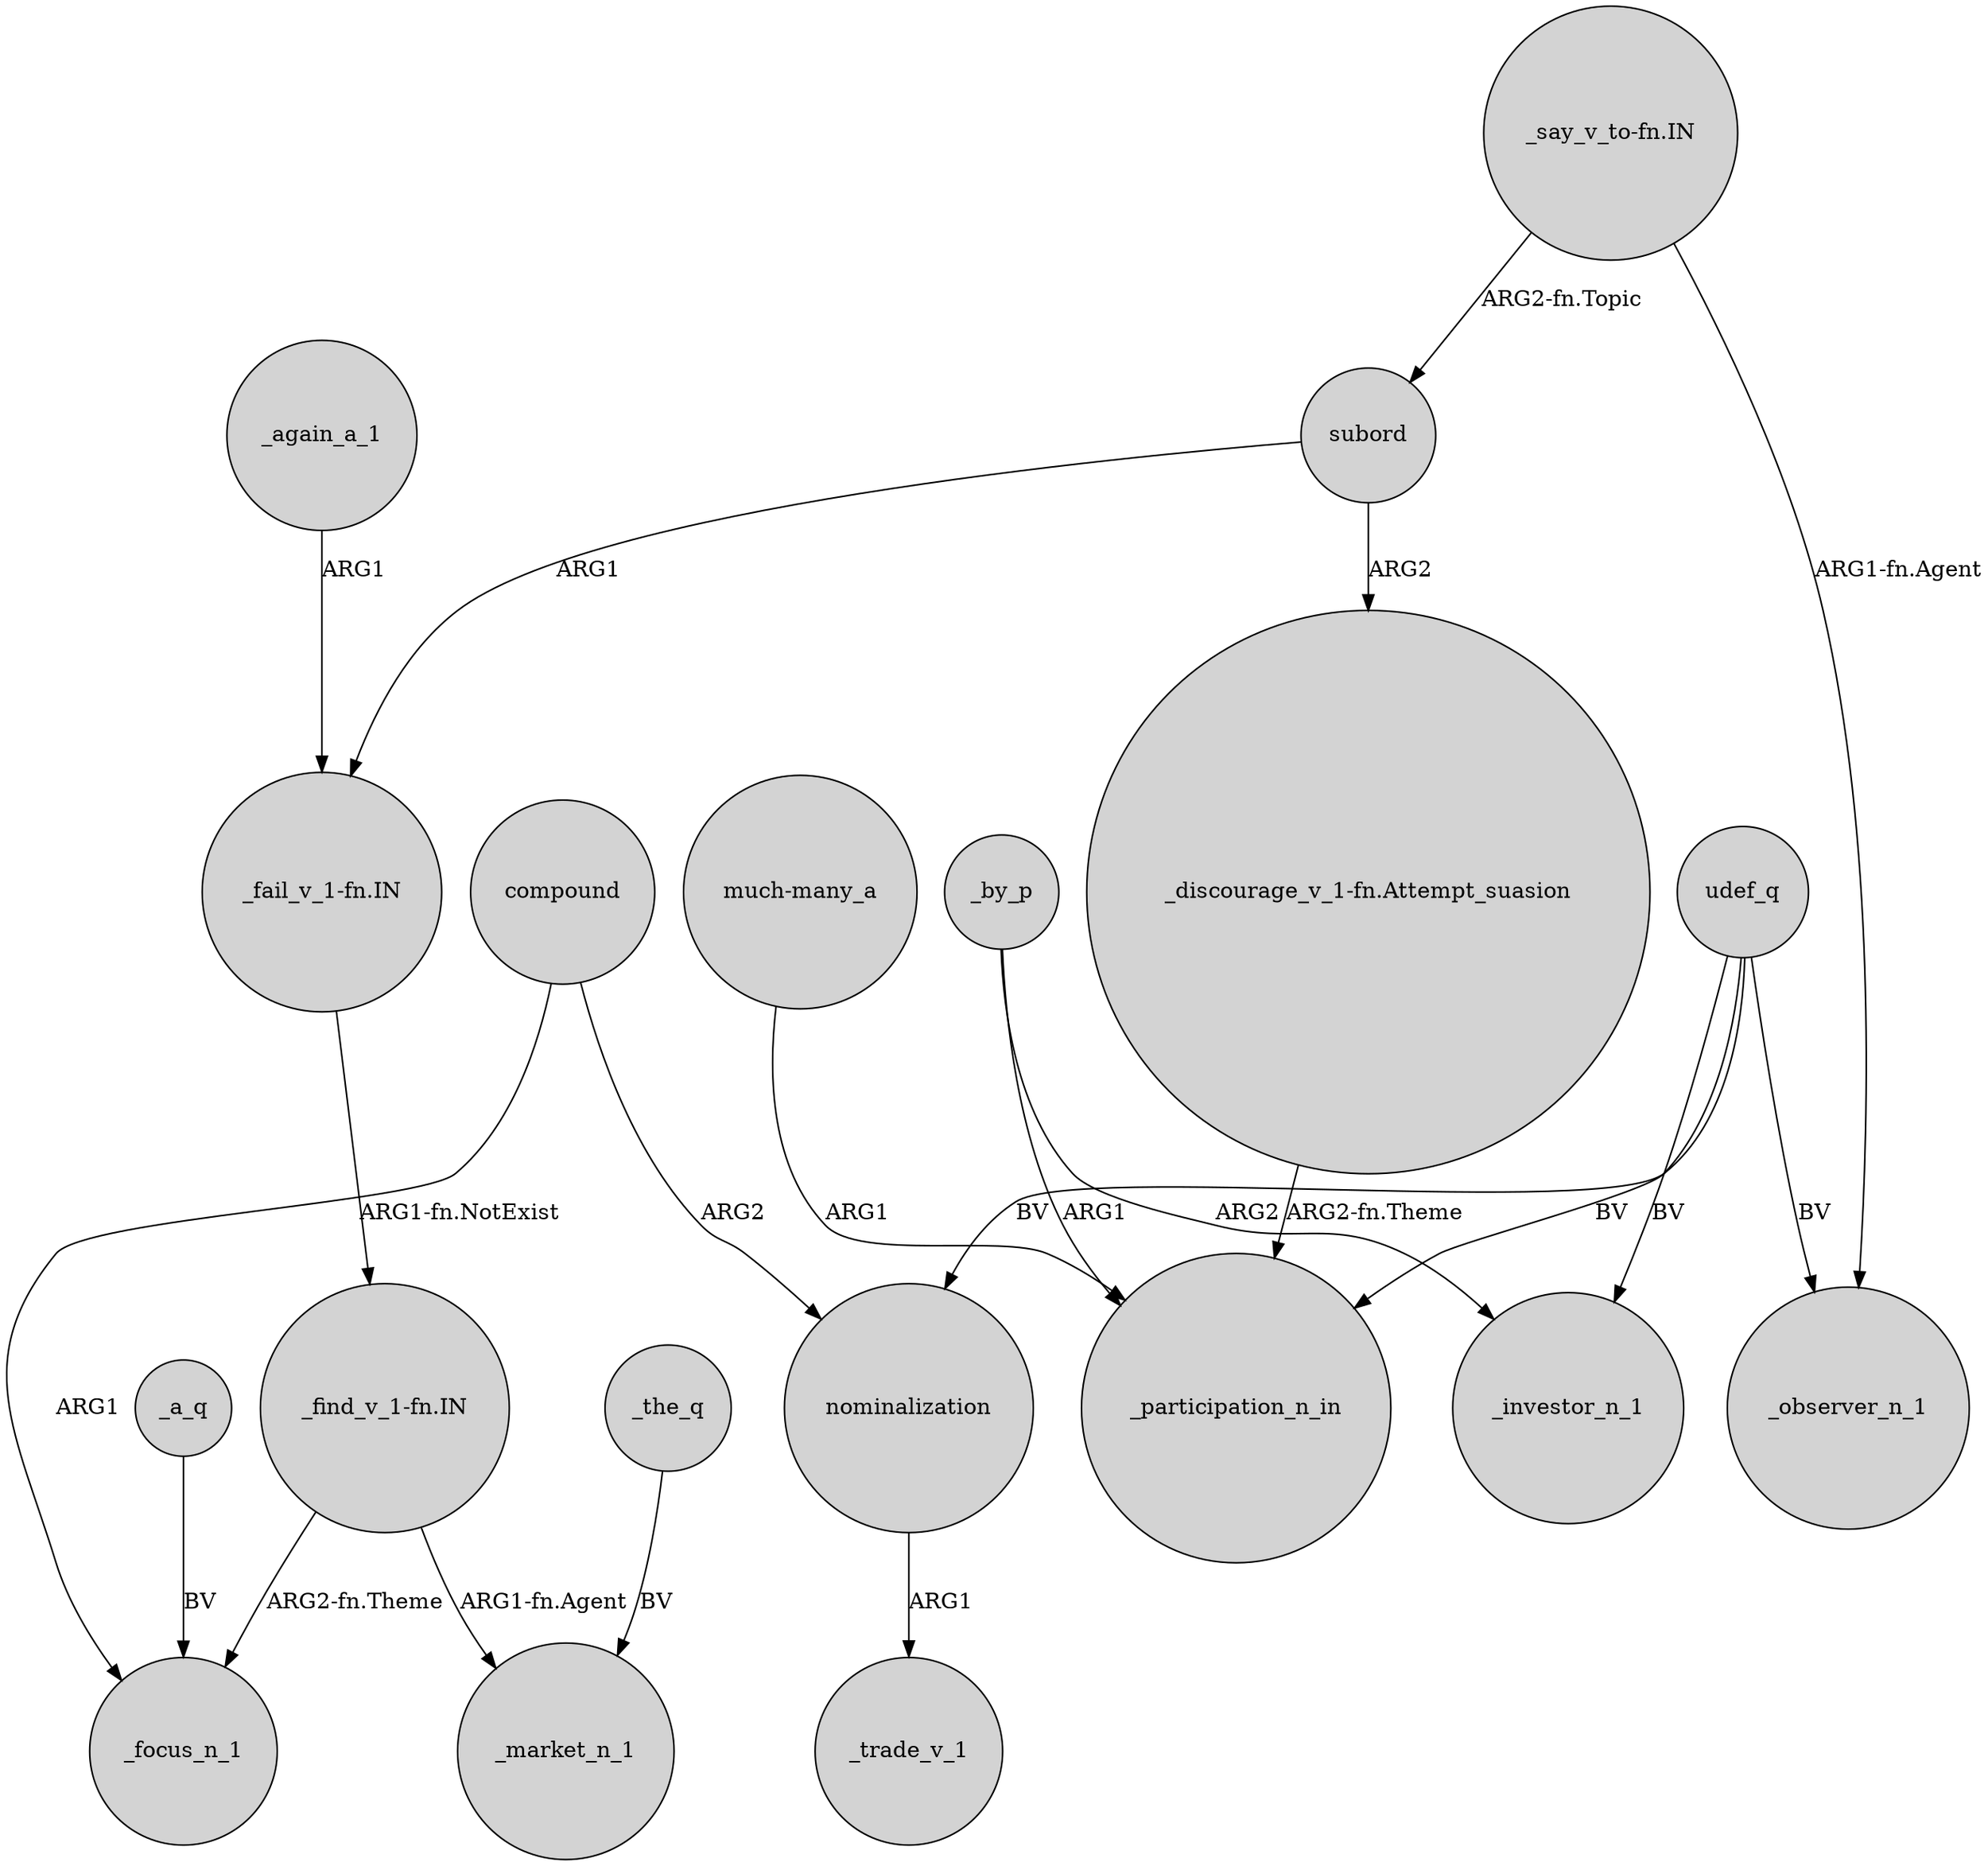 digraph {
	node [shape=circle style=filled]
	compound -> _focus_n_1 [label=ARG1]
	udef_q -> _investor_n_1 [label=BV]
	"_find_v_1-fn.IN" -> _market_n_1 [label="ARG1-fn.Agent"]
	udef_q -> _observer_n_1 [label=BV]
	compound -> nominalization [label=ARG2]
	"much-many_a" -> _participation_n_in [label=ARG1]
	nominalization -> _trade_v_1 [label=ARG1]
	_again_a_1 -> "_fail_v_1-fn.IN" [label=ARG1]
	"_fail_v_1-fn.IN" -> "_find_v_1-fn.IN" [label="ARG1-fn.NotExist"]
	subord -> "_fail_v_1-fn.IN" [label=ARG1]
	"_say_v_to-fn.IN" -> subord [label="ARG2-fn.Topic"]
	udef_q -> nominalization [label=BV]
	"_say_v_to-fn.IN" -> _observer_n_1 [label="ARG1-fn.Agent"]
	_by_p -> _participation_n_in [label=ARG1]
	"_find_v_1-fn.IN" -> _focus_n_1 [label="ARG2-fn.Theme"]
	_a_q -> _focus_n_1 [label=BV]
	udef_q -> _participation_n_in [label=BV]
	"_discourage_v_1-fn.Attempt_suasion" -> _participation_n_in [label="ARG2-fn.Theme"]
	_the_q -> _market_n_1 [label=BV]
	_by_p -> _investor_n_1 [label=ARG2]
	subord -> "_discourage_v_1-fn.Attempt_suasion" [label=ARG2]
}
